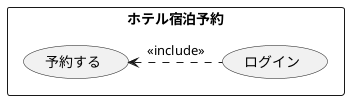 @startuml 演習2―3
rectangle ホテル宿泊予約 {
usecase 予約する
usecase ログイン
}
予約する <. ログイン : << include >>
@enduml